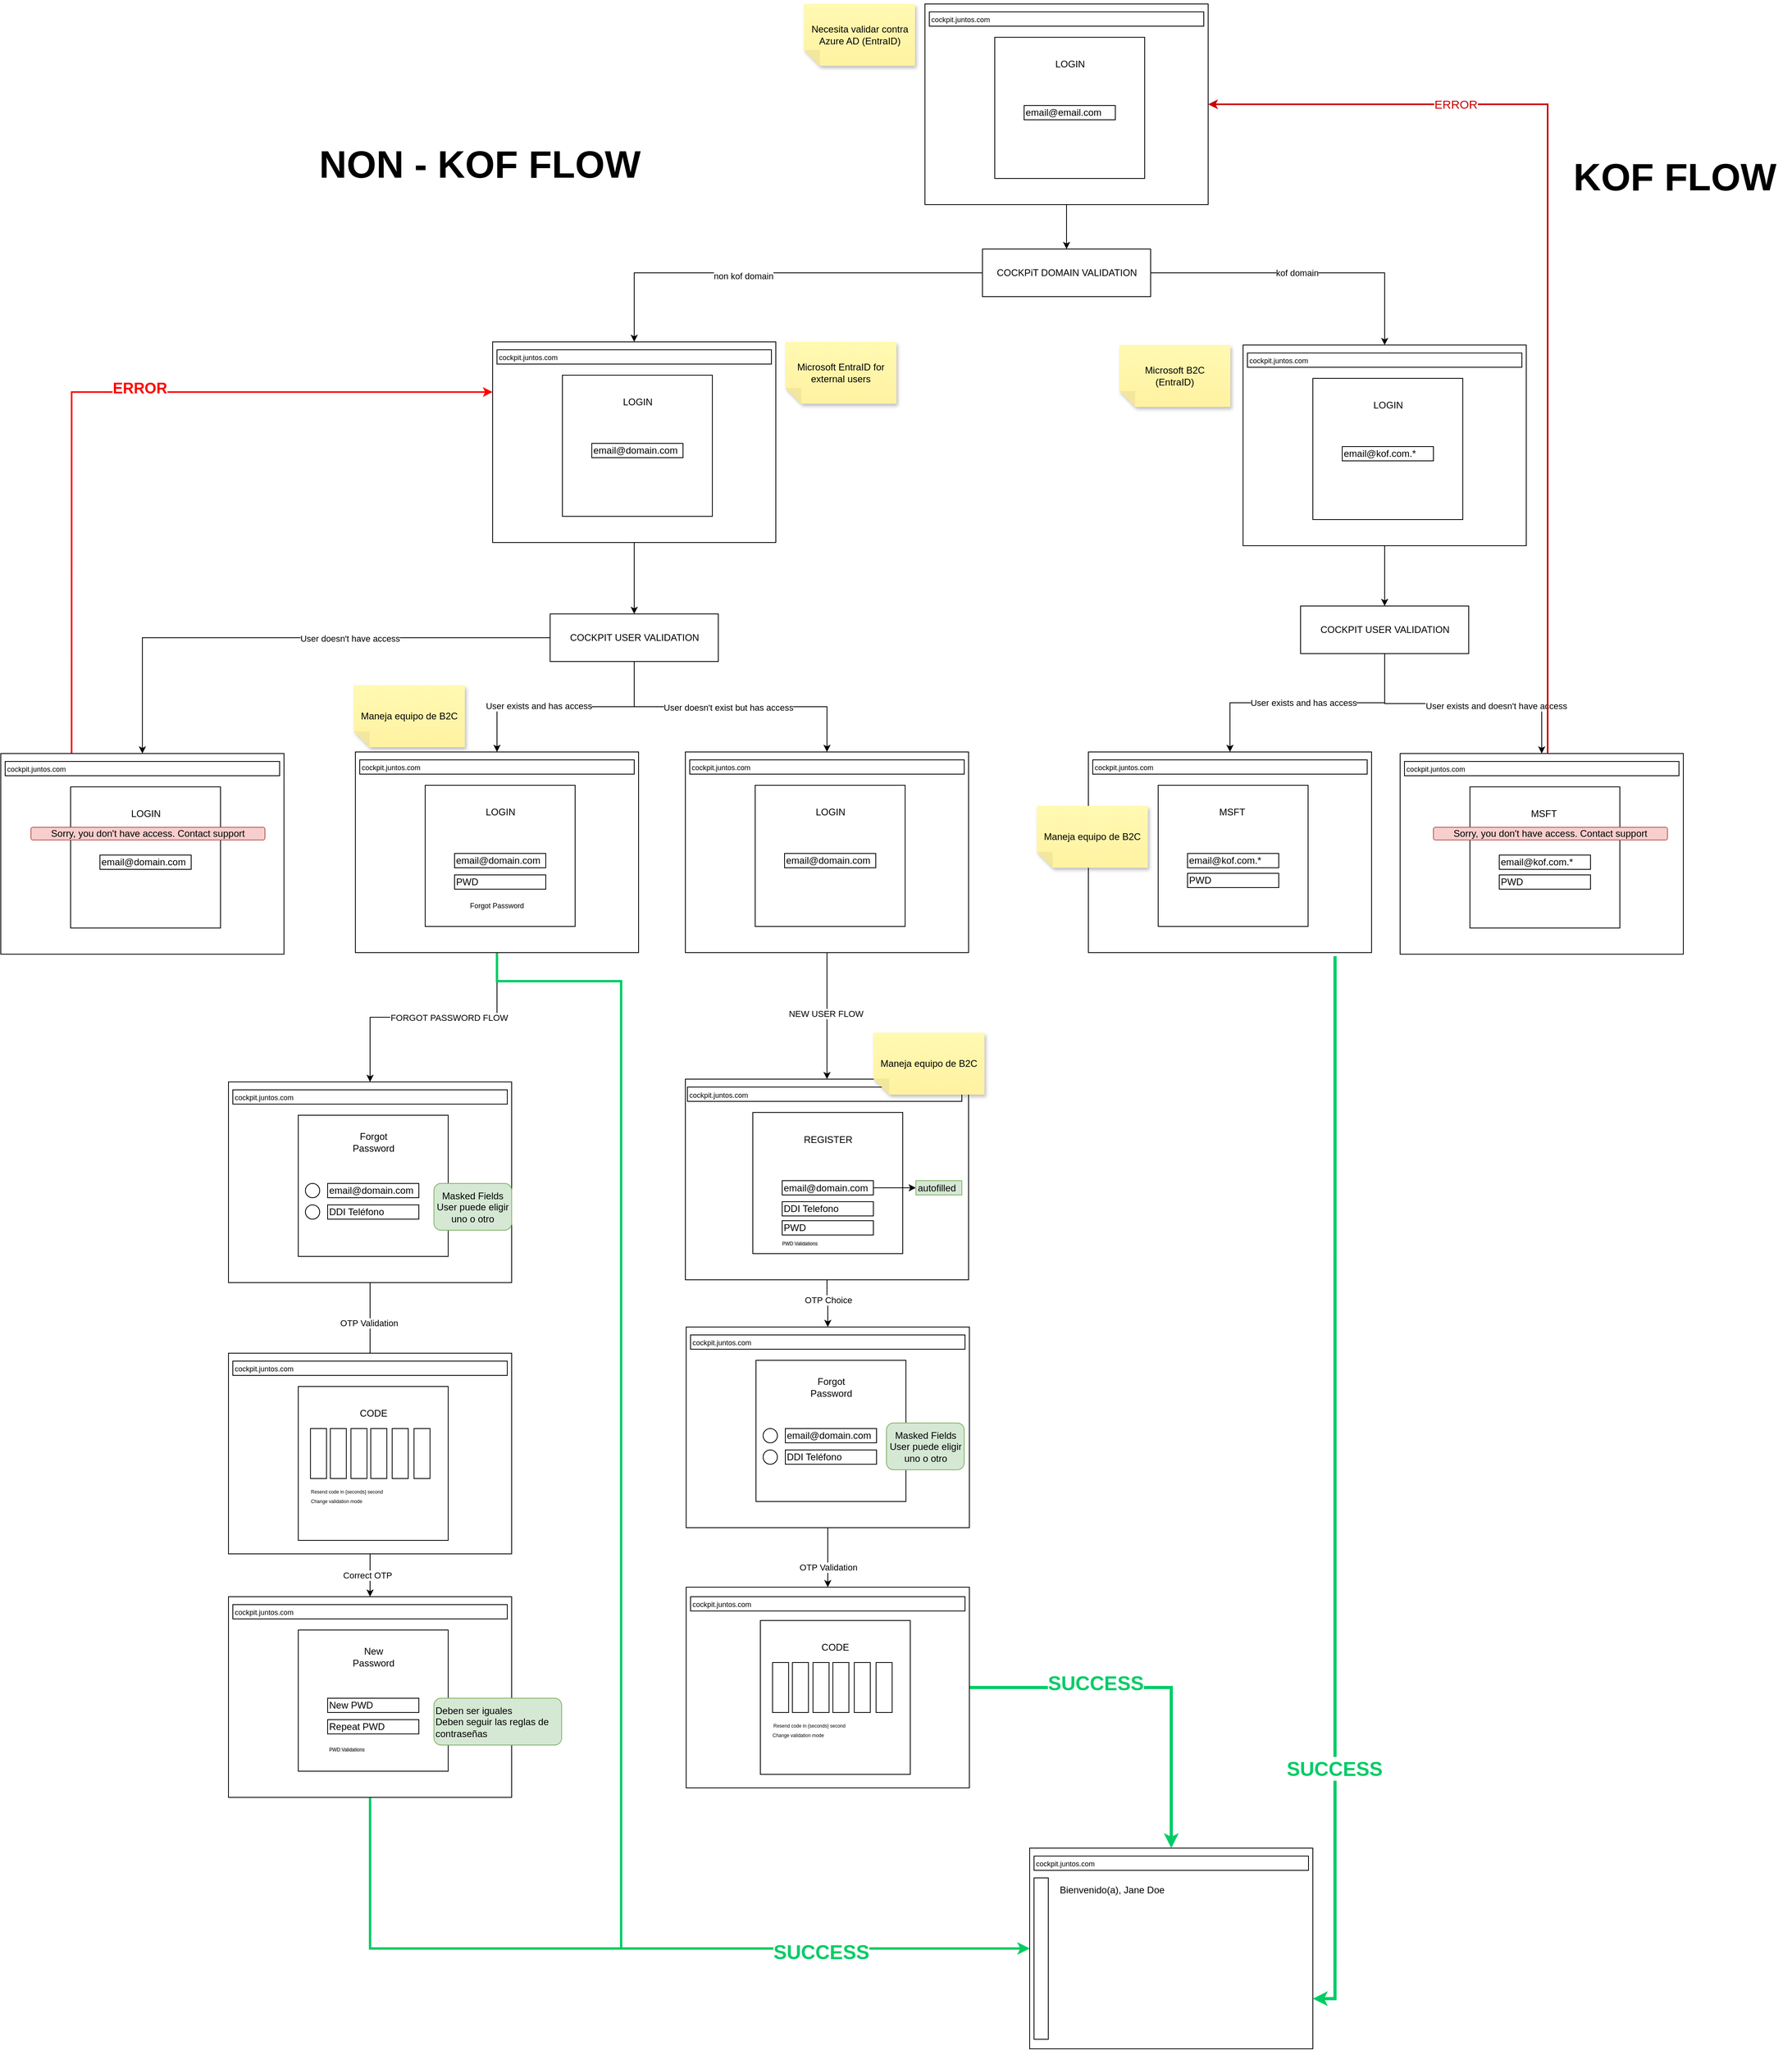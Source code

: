<mxfile version="27.1.4">
  <diagram name="Login Flow" id="cockpit-flow-diagram">
    <mxGraphModel dx="4352" dy="1502" grid="0" gridSize="10" guides="1" tooltips="1" connect="1" arrows="1" fold="1" page="1" pageScale="1" pageWidth="827" pageHeight="1169" math="0" shadow="0">
      <root>
        <mxCell id="0" />
        <mxCell id="1" parent="0" />
        <mxCell id="JUhm7S2isvStY5SztSen-139" style="edgeStyle=orthogonalEdgeStyle;rounded=0;orthogonalLoop=1;jettySize=auto;html=1;entryX=0;entryY=0.5;entryDx=0;entryDy=0;exitX=0.5;exitY=1;exitDx=0;exitDy=0;fontColor=#00CC66;strokeColor=#00CC66;strokeWidth=3;" parent="1" source="JUhm7S2isvStY5SztSen-121" target="JUhm7S2isvStY5SztSen-131" edge="1">
          <mxGeometry relative="1" as="geometry" />
        </mxCell>
        <mxCell id="JUhm7S2isvStY5SztSen-8" style="edgeStyle=orthogonalEdgeStyle;rounded=0;orthogonalLoop=1;jettySize=auto;html=1;" parent="1" source="JUhm7S2isvStY5SztSen-1" target="JUhm7S2isvStY5SztSen-7" edge="1">
          <mxGeometry relative="1" as="geometry" />
        </mxCell>
        <mxCell id="JUhm7S2isvStY5SztSen-1" value="" style="rounded=0;whiteSpace=wrap;html=1;" parent="1" vertex="1">
          <mxGeometry x="228" y="28" width="357" height="253" as="geometry" />
        </mxCell>
        <mxCell id="JUhm7S2isvStY5SztSen-2" value="&lt;font style=&quot;font-size: 9px;&quot;&gt;cockpit.juntos.com&lt;/font&gt;" style="rounded=0;whiteSpace=wrap;html=1;align=left;" parent="1" vertex="1">
          <mxGeometry x="233.5" y="38" width="346" height="18" as="geometry" />
        </mxCell>
        <mxCell id="JUhm7S2isvStY5SztSen-3" value="" style="rounded=0;whiteSpace=wrap;html=1;" parent="1" vertex="1">
          <mxGeometry x="316" y="70" width="189" height="178" as="geometry" />
        </mxCell>
        <mxCell id="JUhm7S2isvStY5SztSen-4" value="LOGIN" style="text;html=1;align=center;verticalAlign=middle;whiteSpace=wrap;rounded=0;" parent="1" vertex="1">
          <mxGeometry x="380.5" y="89" width="60" height="30" as="geometry" />
        </mxCell>
        <mxCell id="JUhm7S2isvStY5SztSen-5" value="email@email.com" style="rounded=0;whiteSpace=wrap;html=1;align=left;" parent="1" vertex="1">
          <mxGeometry x="353" y="156" width="115" height="18" as="geometry" />
        </mxCell>
        <mxCell id="JUhm7S2isvStY5SztSen-14" style="edgeStyle=orthogonalEdgeStyle;rounded=0;orthogonalLoop=1;jettySize=auto;html=1;entryX=0.5;entryY=0;entryDx=0;entryDy=0;" parent="1" source="JUhm7S2isvStY5SztSen-7" target="JUhm7S2isvStY5SztSen-9" edge="1">
          <mxGeometry relative="1" as="geometry" />
        </mxCell>
        <mxCell id="JUhm7S2isvStY5SztSen-15" value="kof domain" style="edgeLabel;html=1;align=center;verticalAlign=middle;resizable=0;points=[];" parent="JUhm7S2isvStY5SztSen-14" vertex="1" connectable="0">
          <mxGeometry x="-0.781" y="-3" relative="1" as="geometry">
            <mxPoint x="142" y="-3" as="offset" />
          </mxGeometry>
        </mxCell>
        <mxCell id="JUhm7S2isvStY5SztSen-50" style="edgeStyle=orthogonalEdgeStyle;rounded=0;orthogonalLoop=1;jettySize=auto;html=1;entryX=0.5;entryY=0;entryDx=0;entryDy=0;" parent="1" source="JUhm7S2isvStY5SztSen-7" target="JUhm7S2isvStY5SztSen-45" edge="1">
          <mxGeometry relative="1" as="geometry" />
        </mxCell>
        <mxCell id="JUhm7S2isvStY5SztSen-51" value="non kof domain" style="edgeLabel;html=1;align=center;verticalAlign=middle;resizable=0;points=[];" parent="JUhm7S2isvStY5SztSen-50" vertex="1" connectable="0">
          <mxGeometry x="0.143" y="4" relative="1" as="geometry">
            <mxPoint x="-1" as="offset" />
          </mxGeometry>
        </mxCell>
        <mxCell id="JUhm7S2isvStY5SztSen-7" value="COCKPiT DOMAIN VALIDATION" style="rounded=0;whiteSpace=wrap;html=1;" parent="1" vertex="1">
          <mxGeometry x="300.5" y="337" width="212" height="60" as="geometry" />
        </mxCell>
        <mxCell id="JUhm7S2isvStY5SztSen-18" style="edgeStyle=orthogonalEdgeStyle;rounded=0;orthogonalLoop=1;jettySize=auto;html=1;entryX=0.5;entryY=0;entryDx=0;entryDy=0;" parent="1" source="JUhm7S2isvStY5SztSen-9" target="JUhm7S2isvStY5SztSen-17" edge="1">
          <mxGeometry relative="1" as="geometry" />
        </mxCell>
        <mxCell id="JUhm7S2isvStY5SztSen-9" value="" style="rounded=0;whiteSpace=wrap;html=1;" parent="1" vertex="1">
          <mxGeometry x="629" y="458" width="357" height="253" as="geometry" />
        </mxCell>
        <mxCell id="JUhm7S2isvStY5SztSen-10" value="&lt;font style=&quot;font-size: 9px;&quot;&gt;cockpit.juntos.com&lt;/font&gt;" style="rounded=0;whiteSpace=wrap;html=1;align=left;" parent="1" vertex="1">
          <mxGeometry x="634.5" y="468" width="346" height="18" as="geometry" />
        </mxCell>
        <mxCell id="JUhm7S2isvStY5SztSen-11" value="" style="rounded=0;whiteSpace=wrap;html=1;" parent="1" vertex="1">
          <mxGeometry x="717" y="500" width="189" height="178" as="geometry" />
        </mxCell>
        <mxCell id="JUhm7S2isvStY5SztSen-12" value="LOGIN" style="text;html=1;align=center;verticalAlign=middle;whiteSpace=wrap;rounded=0;" parent="1" vertex="1">
          <mxGeometry x="781.5" y="519" width="60" height="30" as="geometry" />
        </mxCell>
        <mxCell id="JUhm7S2isvStY5SztSen-13" value="email@kof.com.*" style="rounded=0;whiteSpace=wrap;html=1;align=left;" parent="1" vertex="1">
          <mxGeometry x="754" y="586" width="115" height="18" as="geometry" />
        </mxCell>
        <mxCell id="JUhm7S2isvStY5SztSen-16" value="&lt;b&gt;&lt;font style=&quot;font-size: 48px;&quot;&gt;KOF FLOW&lt;/font&gt;&lt;/b&gt;" style="text;html=1;align=center;verticalAlign=middle;whiteSpace=wrap;rounded=0;" parent="1" vertex="1">
          <mxGeometry x="1027" y="224" width="293" height="44" as="geometry" />
        </mxCell>
        <mxCell id="JUhm7S2isvStY5SztSen-25" style="edgeStyle=orthogonalEdgeStyle;rounded=0;orthogonalLoop=1;jettySize=auto;html=1;" parent="1" source="JUhm7S2isvStY5SztSen-17" target="JUhm7S2isvStY5SztSen-19" edge="1">
          <mxGeometry relative="1" as="geometry" />
        </mxCell>
        <mxCell id="JUhm7S2isvStY5SztSen-26" value="User exists and has access" style="edgeLabel;html=1;align=center;verticalAlign=middle;resizable=0;points=[];" parent="JUhm7S2isvStY5SztSen-25" vertex="1" connectable="0">
          <mxGeometry x="0.315" y="-2" relative="1" as="geometry">
            <mxPoint x="45" y="2" as="offset" />
          </mxGeometry>
        </mxCell>
        <mxCell id="JUhm7S2isvStY5SztSen-33" style="edgeStyle=orthogonalEdgeStyle;rounded=0;orthogonalLoop=1;jettySize=auto;html=1;entryX=0.5;entryY=0;entryDx=0;entryDy=0;" parent="1" source="JUhm7S2isvStY5SztSen-17" target="JUhm7S2isvStY5SztSen-27" edge="1">
          <mxGeometry relative="1" as="geometry" />
        </mxCell>
        <mxCell id="JUhm7S2isvStY5SztSen-34" value="User exists and doesn&#39;t have access" style="edgeLabel;html=1;align=center;verticalAlign=middle;resizable=0;points=[];" parent="JUhm7S2isvStY5SztSen-33" vertex="1" connectable="0">
          <mxGeometry x="0.254" y="-3" relative="1" as="geometry">
            <mxPoint as="offset" />
          </mxGeometry>
        </mxCell>
        <mxCell id="JUhm7S2isvStY5SztSen-17" value="COCKPIT USER VALIDATION" style="rounded=0;whiteSpace=wrap;html=1;" parent="1" vertex="1">
          <mxGeometry x="701.5" y="787" width="212" height="60" as="geometry" />
        </mxCell>
        <mxCell id="JUhm7S2isvStY5SztSen-140" style="edgeStyle=orthogonalEdgeStyle;rounded=0;orthogonalLoop=1;jettySize=auto;html=1;entryX=1;entryY=0.75;entryDx=0;entryDy=0;exitX=0.871;exitY=1.018;exitDx=0;exitDy=0;exitPerimeter=0;strokeColor=#00CC66;strokeWidth=4;" parent="1" source="JUhm7S2isvStY5SztSen-19" target="JUhm7S2isvStY5SztSen-131" edge="1">
          <mxGeometry relative="1" as="geometry" />
        </mxCell>
        <mxCell id="JUhm7S2isvStY5SztSen-141" value="&lt;font style=&quot;font-size: 25px;&quot;&gt;&lt;b&gt;SUCCESS&lt;/b&gt;&lt;/font&gt;" style="edgeLabel;html=1;align=center;verticalAlign=middle;resizable=0;points=[];fontColor=#00CC66;" parent="JUhm7S2isvStY5SztSen-140" vertex="1" connectable="0">
          <mxGeometry x="0.525" y="-1" relative="1" as="geometry">
            <mxPoint as="offset" />
          </mxGeometry>
        </mxCell>
        <mxCell id="JUhm7S2isvStY5SztSen-19" value="" style="rounded=0;whiteSpace=wrap;html=1;" parent="1" vertex="1">
          <mxGeometry x="434" y="971" width="357" height="253" as="geometry" />
        </mxCell>
        <mxCell id="JUhm7S2isvStY5SztSen-20" value="&lt;font style=&quot;font-size: 9px;&quot;&gt;cockpit.juntos.com&lt;/font&gt;" style="rounded=0;whiteSpace=wrap;html=1;align=left;" parent="1" vertex="1">
          <mxGeometry x="439.5" y="981" width="346" height="18" as="geometry" />
        </mxCell>
        <mxCell id="JUhm7S2isvStY5SztSen-21" value="" style="rounded=0;whiteSpace=wrap;html=1;" parent="1" vertex="1">
          <mxGeometry x="522" y="1013" width="189" height="178" as="geometry" />
        </mxCell>
        <mxCell id="JUhm7S2isvStY5SztSen-22" value="MSFT&amp;nbsp;" style="text;html=1;align=center;verticalAlign=middle;whiteSpace=wrap;rounded=0;" parent="1" vertex="1">
          <mxGeometry x="586.5" y="1032" width="60" height="30" as="geometry" />
        </mxCell>
        <mxCell id="JUhm7S2isvStY5SztSen-23" value="email@kof.com.*" style="rounded=0;whiteSpace=wrap;html=1;align=left;" parent="1" vertex="1">
          <mxGeometry x="559" y="1099" width="115" height="18" as="geometry" />
        </mxCell>
        <mxCell id="JUhm7S2isvStY5SztSen-24" value="PWD" style="rounded=0;whiteSpace=wrap;html=1;align=left;" parent="1" vertex="1">
          <mxGeometry x="559" y="1124" width="115" height="18" as="geometry" />
        </mxCell>
        <mxCell id="JUhm7S2isvStY5SztSen-186" style="edgeStyle=orthogonalEdgeStyle;rounded=0;orthogonalLoop=1;jettySize=auto;html=1;entryX=1;entryY=0.5;entryDx=0;entryDy=0;exitX=1;exitY=0.5;exitDx=0;exitDy=0;strokeColor=#CC0000;strokeWidth=2;" parent="1" source="JUhm7S2isvStY5SztSen-27" target="JUhm7S2isvStY5SztSen-1" edge="1">
          <mxGeometry relative="1" as="geometry">
            <Array as="points">
              <mxPoint x="1013" y="1100" />
              <mxPoint x="1013" y="154" />
            </Array>
          </mxGeometry>
        </mxCell>
        <mxCell id="JUhm7S2isvStY5SztSen-187" value="&lt;font style=&quot;font-size: 15px; color: rgb(204, 0, 0);&quot;&gt;ERROR&lt;/font&gt;" style="edgeLabel;html=1;align=center;verticalAlign=middle;resizable=0;points=[];" parent="JUhm7S2isvStY5SztSen-186" vertex="1" connectable="0">
          <mxGeometry x="0.596" y="-1" relative="1" as="geometry">
            <mxPoint as="offset" />
          </mxGeometry>
        </mxCell>
        <mxCell id="JUhm7S2isvStY5SztSen-27" value="" style="rounded=0;whiteSpace=wrap;html=1;" parent="1" vertex="1">
          <mxGeometry x="827" y="973" width="357" height="253" as="geometry" />
        </mxCell>
        <mxCell id="JUhm7S2isvStY5SztSen-28" value="&lt;font style=&quot;font-size: 9px;&quot;&gt;cockpit.juntos.com&lt;/font&gt;" style="rounded=0;whiteSpace=wrap;html=1;align=left;" parent="1" vertex="1">
          <mxGeometry x="832.5" y="983" width="346" height="18" as="geometry" />
        </mxCell>
        <mxCell id="JUhm7S2isvStY5SztSen-29" value="" style="rounded=0;whiteSpace=wrap;html=1;" parent="1" vertex="1">
          <mxGeometry x="915" y="1015" width="189" height="178" as="geometry" />
        </mxCell>
        <mxCell id="JUhm7S2isvStY5SztSen-30" value="MSFT&amp;nbsp;" style="text;html=1;align=center;verticalAlign=middle;whiteSpace=wrap;rounded=0;" parent="1" vertex="1">
          <mxGeometry x="979.5" y="1034" width="60" height="30" as="geometry" />
        </mxCell>
        <mxCell id="JUhm7S2isvStY5SztSen-31" value="email@kof.com.*" style="rounded=0;whiteSpace=wrap;html=1;align=left;" parent="1" vertex="1">
          <mxGeometry x="952" y="1101" width="115" height="18" as="geometry" />
        </mxCell>
        <mxCell id="JUhm7S2isvStY5SztSen-32" value="PWD" style="rounded=0;whiteSpace=wrap;html=1;align=left;" parent="1" vertex="1">
          <mxGeometry x="952" y="1126" width="115" height="18" as="geometry" />
        </mxCell>
        <mxCell id="JUhm7S2isvStY5SztSen-35" value="Sorry, you don&#39;t have access. Contact support" style="rounded=1;whiteSpace=wrap;html=1;fillColor=#f8cecc;strokeColor=#b85450;" parent="1" vertex="1">
          <mxGeometry x="869" y="1066" width="295" height="16" as="geometry" />
        </mxCell>
        <mxCell id="JUhm7S2isvStY5SztSen-64" style="edgeStyle=orthogonalEdgeStyle;rounded=0;orthogonalLoop=1;jettySize=auto;html=1;" parent="1" source="JUhm7S2isvStY5SztSen-45" target="JUhm7S2isvStY5SztSen-63" edge="1">
          <mxGeometry relative="1" as="geometry" />
        </mxCell>
        <mxCell id="JUhm7S2isvStY5SztSen-45" value="" style="rounded=0;whiteSpace=wrap;html=1;" parent="1" vertex="1">
          <mxGeometry x="-317" y="454" width="357" height="253" as="geometry" />
        </mxCell>
        <mxCell id="JUhm7S2isvStY5SztSen-46" value="&lt;font style=&quot;font-size: 9px;&quot;&gt;cockpit.juntos.com&lt;/font&gt;" style="rounded=0;whiteSpace=wrap;html=1;align=left;" parent="1" vertex="1">
          <mxGeometry x="-311.5" y="464" width="346" height="18" as="geometry" />
        </mxCell>
        <mxCell id="JUhm7S2isvStY5SztSen-47" value="" style="rounded=0;whiteSpace=wrap;html=1;" parent="1" vertex="1">
          <mxGeometry x="-229" y="496" width="189" height="178" as="geometry" />
        </mxCell>
        <mxCell id="JUhm7S2isvStY5SztSen-48" value="LOGIN" style="text;html=1;align=center;verticalAlign=middle;whiteSpace=wrap;rounded=0;" parent="1" vertex="1">
          <mxGeometry x="-164.5" y="515" width="60" height="30" as="geometry" />
        </mxCell>
        <mxCell id="JUhm7S2isvStY5SztSen-49" value="email@domain.com" style="rounded=0;whiteSpace=wrap;html=1;align=left;" parent="1" vertex="1">
          <mxGeometry x="-192" y="582" width="115" height="18" as="geometry" />
        </mxCell>
        <mxCell id="JUhm7S2isvStY5SztSen-52" value="&lt;b&gt;&lt;font style=&quot;font-size: 48px;&quot;&gt;NON - KOF FLOW&lt;/font&gt;&lt;/b&gt;" style="text;html=1;align=center;verticalAlign=middle;whiteSpace=wrap;rounded=0;" parent="1" vertex="1">
          <mxGeometry x="-541" y="208" width="416" height="44" as="geometry" />
        </mxCell>
        <mxCell id="JUhm7S2isvStY5SztSen-147" style="edgeStyle=orthogonalEdgeStyle;rounded=0;orthogonalLoop=1;jettySize=auto;html=1;entryX=0.5;entryY=0;entryDx=0;entryDy=0;" parent="1" source="JUhm7S2isvStY5SztSen-57" target="JUhm7S2isvStY5SztSen-142" edge="1">
          <mxGeometry relative="1" as="geometry" />
        </mxCell>
        <mxCell id="JUhm7S2isvStY5SztSen-148" value="NEW USER FLOW" style="edgeLabel;html=1;align=center;verticalAlign=middle;resizable=0;points=[];" parent="JUhm7S2isvStY5SztSen-147" vertex="1" connectable="0">
          <mxGeometry x="-0.042" y="-2" relative="1" as="geometry">
            <mxPoint as="offset" />
          </mxGeometry>
        </mxCell>
        <mxCell id="JUhm7S2isvStY5SztSen-57" value="" style="rounded=0;whiteSpace=wrap;html=1;" parent="1" vertex="1">
          <mxGeometry x="-74" y="971" width="357" height="253" as="geometry" />
        </mxCell>
        <mxCell id="JUhm7S2isvStY5SztSen-58" value="&lt;font style=&quot;font-size: 9px;&quot;&gt;cockpit.juntos.com&lt;/font&gt;" style="rounded=0;whiteSpace=wrap;html=1;align=left;" parent="1" vertex="1">
          <mxGeometry x="-68.5" y="981" width="346" height="18" as="geometry" />
        </mxCell>
        <mxCell id="JUhm7S2isvStY5SztSen-59" value="" style="rounded=0;whiteSpace=wrap;html=1;" parent="1" vertex="1">
          <mxGeometry x="14" y="1013" width="189" height="178" as="geometry" />
        </mxCell>
        <mxCell id="JUhm7S2isvStY5SztSen-60" value="LOGIN" style="text;html=1;align=center;verticalAlign=middle;whiteSpace=wrap;rounded=0;" parent="1" vertex="1">
          <mxGeometry x="78.5" y="1032" width="60" height="30" as="geometry" />
        </mxCell>
        <mxCell id="JUhm7S2isvStY5SztSen-61" value="email@domain.com" style="rounded=0;whiteSpace=wrap;html=1;align=left;" parent="1" vertex="1">
          <mxGeometry x="51" y="1099" width="115" height="18" as="geometry" />
        </mxCell>
        <mxCell id="JUhm7S2isvStY5SztSen-65" style="edgeStyle=orthogonalEdgeStyle;rounded=0;orthogonalLoop=1;jettySize=auto;html=1;" parent="1" source="JUhm7S2isvStY5SztSen-63" target="JUhm7S2isvStY5SztSen-57" edge="1">
          <mxGeometry relative="1" as="geometry" />
        </mxCell>
        <mxCell id="JUhm7S2isvStY5SztSen-66" value="User doesn&#39;t exist but has access" style="edgeLabel;html=1;align=center;verticalAlign=middle;resizable=0;points=[];" parent="JUhm7S2isvStY5SztSen-65" vertex="1" connectable="0">
          <mxGeometry x="-0.438" y="-3" relative="1" as="geometry">
            <mxPoint x="75" y="-2" as="offset" />
          </mxGeometry>
        </mxCell>
        <mxCell id="JUhm7S2isvStY5SztSen-77" style="edgeStyle=orthogonalEdgeStyle;rounded=0;orthogonalLoop=1;jettySize=auto;html=1;entryX=0.5;entryY=0;entryDx=0;entryDy=0;" parent="1" source="JUhm7S2isvStY5SztSen-63" target="JUhm7S2isvStY5SztSen-67" edge="1">
          <mxGeometry relative="1" as="geometry" />
        </mxCell>
        <mxCell id="JUhm7S2isvStY5SztSen-78" value="User exists and has access" style="edgeLabel;html=1;align=center;verticalAlign=middle;resizable=0;points=[];" parent="JUhm7S2isvStY5SztSen-77" vertex="1" connectable="0">
          <mxGeometry x="0.236" y="-1" relative="1" as="geometry">
            <mxPoint as="offset" />
          </mxGeometry>
        </mxCell>
        <mxCell id="JUhm7S2isvStY5SztSen-79" style="edgeStyle=orthogonalEdgeStyle;rounded=0;orthogonalLoop=1;jettySize=auto;html=1;entryX=0.5;entryY=0;entryDx=0;entryDy=0;" parent="1" source="JUhm7S2isvStY5SztSen-63" target="JUhm7S2isvStY5SztSen-72" edge="1">
          <mxGeometry relative="1" as="geometry" />
        </mxCell>
        <mxCell id="JUhm7S2isvStY5SztSen-80" value="User doesn&#39;t have access" style="edgeLabel;html=1;align=center;verticalAlign=middle;resizable=0;points=[];" parent="JUhm7S2isvStY5SztSen-79" vertex="1" connectable="0">
          <mxGeometry x="-0.233" y="1" relative="1" as="geometry">
            <mxPoint as="offset" />
          </mxGeometry>
        </mxCell>
        <mxCell id="JUhm7S2isvStY5SztSen-63" value="COCKPIT USER VALIDATION" style="rounded=0;whiteSpace=wrap;html=1;" parent="1" vertex="1">
          <mxGeometry x="-244.5" y="797" width="212" height="60" as="geometry" />
        </mxCell>
        <mxCell id="JUhm7S2isvStY5SztSen-93" style="edgeStyle=orthogonalEdgeStyle;rounded=0;orthogonalLoop=1;jettySize=auto;html=1;entryX=0.5;entryY=0;entryDx=0;entryDy=0;" parent="1" source="JUhm7S2isvStY5SztSen-67" target="JUhm7S2isvStY5SztSen-86" edge="1">
          <mxGeometry relative="1" as="geometry" />
        </mxCell>
        <mxCell id="JUhm7S2isvStY5SztSen-94" value="FORGOT PASSWORD FLOW" style="edgeLabel;html=1;align=center;verticalAlign=middle;resizable=0;points=[];" parent="JUhm7S2isvStY5SztSen-93" vertex="1" connectable="0">
          <mxGeometry x="-0.121" relative="1" as="geometry">
            <mxPoint as="offset" />
          </mxGeometry>
        </mxCell>
        <mxCell id="JUhm7S2isvStY5SztSen-137" style="edgeStyle=orthogonalEdgeStyle;rounded=0;orthogonalLoop=1;jettySize=auto;html=1;entryX=0;entryY=0.5;entryDx=0;entryDy=0;fontColor=#00CC66;strokeColor=#00CC66;strokeWidth=3;" parent="1" source="JUhm7S2isvStY5SztSen-67" target="JUhm7S2isvStY5SztSen-131" edge="1">
          <mxGeometry relative="1" as="geometry">
            <Array as="points">
              <mxPoint x="-312" y="1260" />
              <mxPoint x="-155" y="1260" />
              <mxPoint x="-155" y="2480" />
            </Array>
          </mxGeometry>
        </mxCell>
        <mxCell id="JUhm7S2isvStY5SztSen-138" value="&lt;b&gt;&lt;font style=&quot;font-size: 25px; color: rgb(0, 204, 102);&quot;&gt;SUCCESS&lt;/font&gt;&lt;/b&gt;" style="edgeLabel;html=1;align=center;verticalAlign=middle;resizable=0;points=[];" parent="JUhm7S2isvStY5SztSen-137" vertex="1" connectable="0">
          <mxGeometry x="0.726" y="-3" relative="1" as="geometry">
            <mxPoint x="1" as="offset" />
          </mxGeometry>
        </mxCell>
        <mxCell id="JUhm7S2isvStY5SztSen-67" value="" style="rounded=0;whiteSpace=wrap;html=1;" parent="1" vertex="1">
          <mxGeometry x="-490" y="971" width="357" height="253" as="geometry" />
        </mxCell>
        <mxCell id="JUhm7S2isvStY5SztSen-68" value="&lt;font style=&quot;font-size: 9px;&quot;&gt;cockpit.juntos.com&lt;/font&gt;" style="rounded=0;whiteSpace=wrap;html=1;align=left;" parent="1" vertex="1">
          <mxGeometry x="-484.5" y="981" width="346" height="18" as="geometry" />
        </mxCell>
        <mxCell id="JUhm7S2isvStY5SztSen-69" value="" style="rounded=0;whiteSpace=wrap;html=1;" parent="1" vertex="1">
          <mxGeometry x="-402" y="1013" width="189" height="178" as="geometry" />
        </mxCell>
        <mxCell id="JUhm7S2isvStY5SztSen-70" value="LOGIN" style="text;html=1;align=center;verticalAlign=middle;whiteSpace=wrap;rounded=0;" parent="1" vertex="1">
          <mxGeometry x="-337.5" y="1032" width="60" height="30" as="geometry" />
        </mxCell>
        <mxCell id="JUhm7S2isvStY5SztSen-71" value="email@domain.com" style="rounded=0;whiteSpace=wrap;html=1;align=left;" parent="1" vertex="1">
          <mxGeometry x="-365" y="1099" width="115" height="18" as="geometry" />
        </mxCell>
        <mxCell id="JUhm7S2isvStY5SztSen-184" style="edgeStyle=orthogonalEdgeStyle;rounded=0;orthogonalLoop=1;jettySize=auto;html=1;exitX=0.25;exitY=0;exitDx=0;exitDy=0;entryX=0;entryY=0.25;entryDx=0;entryDy=0;strokeColor=#FF0000;strokeWidth=2;fontSize=13;" parent="1" source="JUhm7S2isvStY5SztSen-72" target="JUhm7S2isvStY5SztSen-45" edge="1">
          <mxGeometry relative="1" as="geometry" />
        </mxCell>
        <mxCell id="JUhm7S2isvStY5SztSen-185" value="&lt;font style=&quot;font-size: 19px; color: rgb(255, 0, 0);&quot;&gt;&lt;b&gt;ERROR&lt;/b&gt;&lt;/font&gt;" style="edgeLabel;html=1;align=center;verticalAlign=middle;resizable=0;points=[];" parent="JUhm7S2isvStY5SztSen-184" vertex="1" connectable="0">
          <mxGeometry x="0.096" y="5" relative="1" as="geometry">
            <mxPoint x="1" as="offset" />
          </mxGeometry>
        </mxCell>
        <mxCell id="JUhm7S2isvStY5SztSen-72" value="" style="rounded=0;whiteSpace=wrap;html=1;" parent="1" vertex="1">
          <mxGeometry x="-937" y="973" width="357" height="253" as="geometry" />
        </mxCell>
        <mxCell id="JUhm7S2isvStY5SztSen-73" value="&lt;font style=&quot;font-size: 9px;&quot;&gt;cockpit.juntos.com&lt;/font&gt;" style="rounded=0;whiteSpace=wrap;html=1;align=left;" parent="1" vertex="1">
          <mxGeometry x="-931.5" y="983" width="346" height="18" as="geometry" />
        </mxCell>
        <mxCell id="JUhm7S2isvStY5SztSen-74" value="" style="rounded=0;whiteSpace=wrap;html=1;" parent="1" vertex="1">
          <mxGeometry x="-849" y="1015" width="189" height="178" as="geometry" />
        </mxCell>
        <mxCell id="JUhm7S2isvStY5SztSen-75" value="LOGIN" style="text;html=1;align=center;verticalAlign=middle;whiteSpace=wrap;rounded=0;" parent="1" vertex="1">
          <mxGeometry x="-784.5" y="1034" width="60" height="30" as="geometry" />
        </mxCell>
        <mxCell id="JUhm7S2isvStY5SztSen-76" value="email@domain.com" style="rounded=0;whiteSpace=wrap;html=1;align=left;" parent="1" vertex="1">
          <mxGeometry x="-812" y="1101" width="115" height="18" as="geometry" />
        </mxCell>
        <mxCell id="JUhm7S2isvStY5SztSen-81" value="Sorry, you don&#39;t have access. Contact support" style="rounded=1;whiteSpace=wrap;html=1;fillColor=#f8cecc;strokeColor=#b85450;" parent="1" vertex="1">
          <mxGeometry x="-899" y="1066" width="295" height="16" as="geometry" />
        </mxCell>
        <mxCell id="JUhm7S2isvStY5SztSen-82" value="PWD" style="rounded=0;whiteSpace=wrap;html=1;align=left;" parent="1" vertex="1">
          <mxGeometry x="-365" y="1126" width="115" height="18" as="geometry" />
        </mxCell>
        <mxCell id="JUhm7S2isvStY5SztSen-83" value="&lt;font style=&quot;font-size: 9px;&quot;&gt;Forgot Password&lt;/font&gt;" style="text;html=1;align=center;verticalAlign=middle;whiteSpace=wrap;rounded=0;" parent="1" vertex="1">
          <mxGeometry x="-383" y="1149" width="143" height="30" as="geometry" />
        </mxCell>
        <mxCell id="JUhm7S2isvStY5SztSen-111" value="" style="edgeStyle=orthogonalEdgeStyle;rounded=0;orthogonalLoop=1;jettySize=auto;html=1;" parent="1" source="JUhm7S2isvStY5SztSen-86" target="JUhm7S2isvStY5SztSen-103" edge="1">
          <mxGeometry relative="1" as="geometry" />
        </mxCell>
        <mxCell id="JUhm7S2isvStY5SztSen-112" value="OTP Validation" style="edgeLabel;html=1;align=center;verticalAlign=middle;resizable=0;points=[];" parent="JUhm7S2isvStY5SztSen-111" vertex="1" connectable="0">
          <mxGeometry x="0.024" y="-2" relative="1" as="geometry">
            <mxPoint as="offset" />
          </mxGeometry>
        </mxCell>
        <mxCell id="JUhm7S2isvStY5SztSen-86" value="" style="rounded=0;whiteSpace=wrap;html=1;" parent="1" vertex="1">
          <mxGeometry x="-650" y="1387" width="357" height="253" as="geometry" />
        </mxCell>
        <mxCell id="JUhm7S2isvStY5SztSen-87" value="&lt;font style=&quot;font-size: 9px;&quot;&gt;cockpit.juntos.com&lt;/font&gt;" style="rounded=0;whiteSpace=wrap;html=1;align=left;" parent="1" vertex="1">
          <mxGeometry x="-644.5" y="1397" width="346" height="18" as="geometry" />
        </mxCell>
        <mxCell id="JUhm7S2isvStY5SztSen-88" value="" style="rounded=0;whiteSpace=wrap;html=1;" parent="1" vertex="1">
          <mxGeometry x="-562" y="1429" width="189" height="178" as="geometry" />
        </mxCell>
        <mxCell id="JUhm7S2isvStY5SztSen-89" value="Forgot Password" style="text;html=1;align=center;verticalAlign=middle;whiteSpace=wrap;rounded=0;" parent="1" vertex="1">
          <mxGeometry x="-497.5" y="1448" width="60" height="30" as="geometry" />
        </mxCell>
        <mxCell id="JUhm7S2isvStY5SztSen-90" value="email@domain.com" style="rounded=0;whiteSpace=wrap;html=1;align=left;" parent="1" vertex="1">
          <mxGeometry x="-525" y="1515" width="115" height="18" as="geometry" />
        </mxCell>
        <mxCell id="JUhm7S2isvStY5SztSen-91" value="DDI Teléfono" style="rounded=0;whiteSpace=wrap;html=1;align=left;" parent="1" vertex="1">
          <mxGeometry x="-525" y="1542" width="115" height="18" as="geometry" />
        </mxCell>
        <mxCell id="JUhm7S2isvStY5SztSen-95" value="" style="ellipse;whiteSpace=wrap;html=1;aspect=fixed;" parent="1" vertex="1">
          <mxGeometry x="-553" y="1515" width="18" height="18" as="geometry" />
        </mxCell>
        <mxCell id="JUhm7S2isvStY5SztSen-99" value="" style="ellipse;whiteSpace=wrap;html=1;aspect=fixed;" parent="1" vertex="1">
          <mxGeometry x="-553" y="1542" width="18" height="18" as="geometry" />
        </mxCell>
        <mxCell id="JUhm7S2isvStY5SztSen-100" value="Masked Fields&lt;br&gt;User puede eligir uno o otro" style="rounded=1;whiteSpace=wrap;html=1;fillColor=#d5e8d4;strokeColor=#82b366;" parent="1" vertex="1">
          <mxGeometry x="-391" y="1515" width="98" height="59" as="geometry" />
        </mxCell>
        <mxCell id="JUhm7S2isvStY5SztSen-181" style="edgeStyle=orthogonalEdgeStyle;rounded=0;orthogonalLoop=1;jettySize=auto;html=1;entryX=0.5;entryY=0;entryDx=0;entryDy=0;" parent="1" source="JUhm7S2isvStY5SztSen-102" target="JUhm7S2isvStY5SztSen-121" edge="1">
          <mxGeometry relative="1" as="geometry" />
        </mxCell>
        <mxCell id="JUhm7S2isvStY5SztSen-182" value="Correct OTP" style="edgeLabel;html=1;align=center;verticalAlign=middle;resizable=0;points=[];" parent="JUhm7S2isvStY5SztSen-181" vertex="1" connectable="0">
          <mxGeometry x="-0.018" y="-4" relative="1" as="geometry">
            <mxPoint as="offset" />
          </mxGeometry>
        </mxCell>
        <mxCell id="JUhm7S2isvStY5SztSen-102" value="&#xa;&lt;span style=&quot;color: rgb(0, 0, 0); font-family: Helvetica; font-size: 6px; font-style: normal; font-variant-ligatures: normal; font-variant-caps: normal; font-weight: 400; letter-spacing: normal; orphans: 2; text-align: left; text-indent: 0px; text-transform: none; widows: 2; word-spacing: 0px; -webkit-text-stroke-width: 0px; white-space: normal; background-color: rgb(236, 236, 236); text-decoration-thickness: initial; text-decoration-style: initial; text-decoration-color: initial; display: inline !important; float: none;&quot;&gt;Resend code in {seconds} second&lt;/span&gt;&#xa;&#xa;" style="rounded=0;whiteSpace=wrap;html=1;" parent="1" vertex="1">
          <mxGeometry x="-650" y="1729" width="357" height="253" as="geometry" />
        </mxCell>
        <mxCell id="JUhm7S2isvStY5SztSen-103" value="&lt;font style=&quot;font-size: 9px;&quot;&gt;cockpit.juntos.com&lt;/font&gt;" style="rounded=0;whiteSpace=wrap;html=1;align=left;" parent="1" vertex="1">
          <mxGeometry x="-644.5" y="1739" width="346" height="18" as="geometry" />
        </mxCell>
        <mxCell id="JUhm7S2isvStY5SztSen-104" value="" style="rounded=0;whiteSpace=wrap;html=1;" parent="1" vertex="1">
          <mxGeometry x="-562" y="1771" width="189" height="194" as="geometry" />
        </mxCell>
        <mxCell id="JUhm7S2isvStY5SztSen-105" value="CODE" style="text;html=1;align=center;verticalAlign=middle;whiteSpace=wrap;rounded=0;" parent="1" vertex="1">
          <mxGeometry x="-497.5" y="1790" width="60" height="30" as="geometry" />
        </mxCell>
        <mxCell id="JUhm7S2isvStY5SztSen-113" value="" style="rounded=0;whiteSpace=wrap;html=1;rotation=90;" parent="1" vertex="1">
          <mxGeometry x="-568" y="1845.38" width="63" height="20.25" as="geometry" />
        </mxCell>
        <mxCell id="JUhm7S2isvStY5SztSen-114" value="" style="rounded=0;whiteSpace=wrap;html=1;rotation=90;" parent="1" vertex="1">
          <mxGeometry x="-543" y="1845.38" width="63" height="20.25" as="geometry" />
        </mxCell>
        <mxCell id="JUhm7S2isvStY5SztSen-115" value="" style="rounded=0;whiteSpace=wrap;html=1;rotation=90;" parent="1" vertex="1">
          <mxGeometry x="-517" y="1845.38" width="63" height="20.25" as="geometry" />
        </mxCell>
        <mxCell id="JUhm7S2isvStY5SztSen-116" value="" style="rounded=0;whiteSpace=wrap;html=1;rotation=90;" parent="1" vertex="1">
          <mxGeometry x="-492" y="1845.38" width="63" height="20.25" as="geometry" />
        </mxCell>
        <mxCell id="JUhm7S2isvStY5SztSen-117" value="" style="rounded=0;whiteSpace=wrap;html=1;rotation=90;" parent="1" vertex="1">
          <mxGeometry x="-465" y="1845.38" width="63" height="20.25" as="geometry" />
        </mxCell>
        <mxCell id="JUhm7S2isvStY5SztSen-118" value="" style="rounded=0;whiteSpace=wrap;html=1;rotation=90;" parent="1" vertex="1">
          <mxGeometry x="-437.5" y="1845.38" width="63" height="20.25" as="geometry" />
        </mxCell>
        <mxCell id="JUhm7S2isvStY5SztSen-119" value="&lt;span style=&quot;font-size: 6px;&quot;&gt;Resend code in {seconds} second&lt;/span&gt;" style="text;whiteSpace=wrap;html=1;" parent="1" vertex="1">
          <mxGeometry x="-548" y="1888" width="97" height="22.76" as="geometry" />
        </mxCell>
        <mxCell id="JUhm7S2isvStY5SztSen-120" value="&lt;span style=&quot;font-size: 6px;&quot;&gt;Change validation mode&lt;/span&gt;" style="text;whiteSpace=wrap;html=1;" parent="1" vertex="1">
          <mxGeometry x="-548.005" y="1899.996" width="119" height="36" as="geometry" />
        </mxCell>
        <mxCell id="JUhm7S2isvStY5SztSen-121" value="" style="rounded=0;whiteSpace=wrap;html=1;" parent="1" vertex="1">
          <mxGeometry x="-650" y="2036" width="357" height="253" as="geometry" />
        </mxCell>
        <mxCell id="JUhm7S2isvStY5SztSen-122" value="&lt;font style=&quot;font-size: 9px;&quot;&gt;cockpit.juntos.com&lt;/font&gt;" style="rounded=0;whiteSpace=wrap;html=1;align=left;" parent="1" vertex="1">
          <mxGeometry x="-644.5" y="2046" width="346" height="18" as="geometry" />
        </mxCell>
        <mxCell id="JUhm7S2isvStY5SztSen-123" value="" style="rounded=0;whiteSpace=wrap;html=1;" parent="1" vertex="1">
          <mxGeometry x="-562" y="2078" width="189" height="178" as="geometry" />
        </mxCell>
        <mxCell id="JUhm7S2isvStY5SztSen-124" value="New Password" style="text;html=1;align=center;verticalAlign=middle;whiteSpace=wrap;rounded=0;" parent="1" vertex="1">
          <mxGeometry x="-497.5" y="2097" width="60" height="30" as="geometry" />
        </mxCell>
        <mxCell id="JUhm7S2isvStY5SztSen-125" value="New PWD" style="rounded=0;whiteSpace=wrap;html=1;align=left;" parent="1" vertex="1">
          <mxGeometry x="-525" y="2164" width="115" height="18" as="geometry" />
        </mxCell>
        <mxCell id="JUhm7S2isvStY5SztSen-126" value="Repeat PWD" style="rounded=0;whiteSpace=wrap;html=1;align=left;" parent="1" vertex="1">
          <mxGeometry x="-525" y="2191" width="115" height="18" as="geometry" />
        </mxCell>
        <mxCell id="JUhm7S2isvStY5SztSen-129" value="Deben ser iguales&lt;br&gt;Deben seguir las reglas de contraseñas" style="rounded=1;whiteSpace=wrap;html=1;fillColor=#d5e8d4;strokeColor=#82b366;align=left;" parent="1" vertex="1">
          <mxGeometry x="-391" y="2164" width="161" height="59" as="geometry" />
        </mxCell>
        <mxCell id="JUhm7S2isvStY5SztSen-130" value="&lt;span style=&quot;color: rgb(0, 0, 0); font-family: Helvetica; font-size: 6px; font-style: normal; font-variant-ligatures: normal; font-variant-caps: normal; font-weight: 400; letter-spacing: normal; orphans: 2; text-align: left; text-indent: 0px; text-transform: none; widows: 2; word-spacing: 0px; -webkit-text-stroke-width: 0px; white-space: normal; background-color: rgb(236, 236, 236); text-decoration-thickness: initial; text-decoration-style: initial; text-decoration-color: initial; float: none; display: inline !important;&quot;&gt;PWD Validations&lt;/span&gt;" style="text;whiteSpace=wrap;html=1;" parent="1" vertex="1">
          <mxGeometry x="-524.998" y="2212.998" width="93" height="36" as="geometry" />
        </mxCell>
        <mxCell id="JUhm7S2isvStY5SztSen-131" value="" style="rounded=0;whiteSpace=wrap;html=1;" parent="1" vertex="1">
          <mxGeometry x="360" y="2353" width="357" height="253" as="geometry" />
        </mxCell>
        <mxCell id="JUhm7S2isvStY5SztSen-132" value="&lt;font style=&quot;font-size: 9px;&quot;&gt;cockpit.juntos.com&lt;/font&gt;" style="rounded=0;whiteSpace=wrap;html=1;align=left;" parent="1" vertex="1">
          <mxGeometry x="365.5" y="2363" width="346" height="18" as="geometry" />
        </mxCell>
        <mxCell id="JUhm7S2isvStY5SztSen-133" value="" style="rounded=0;whiteSpace=wrap;html=1;" parent="1" vertex="1">
          <mxGeometry x="365.5" y="2390.5" width="18" height="203.5" as="geometry" />
        </mxCell>
        <mxCell id="JUhm7S2isvStY5SztSen-134" value="Bienvenido(a), Jane Doe" style="text;html=1;align=center;verticalAlign=middle;whiteSpace=wrap;rounded=0;" parent="1" vertex="1">
          <mxGeometry x="387" y="2390.5" width="153.5" height="30" as="geometry" />
        </mxCell>
        <mxCell id="JUhm7S2isvStY5SztSen-163" style="edgeStyle=orthogonalEdgeStyle;rounded=0;orthogonalLoop=1;jettySize=auto;html=1;entryX=0.5;entryY=0;entryDx=0;entryDy=0;" parent="1" source="JUhm7S2isvStY5SztSen-142" target="JUhm7S2isvStY5SztSen-154" edge="1">
          <mxGeometry relative="1" as="geometry" />
        </mxCell>
        <mxCell id="JUhm7S2isvStY5SztSen-164" value="OTP Choice" style="edgeLabel;html=1;align=center;verticalAlign=middle;resizable=0;points=[];" parent="JUhm7S2isvStY5SztSen-163" vertex="1" connectable="0">
          <mxGeometry x="-0.181" y="1" relative="1" as="geometry">
            <mxPoint as="offset" />
          </mxGeometry>
        </mxCell>
        <mxCell id="JUhm7S2isvStY5SztSen-142" value="" style="rounded=0;whiteSpace=wrap;html=1;" parent="1" vertex="1">
          <mxGeometry x="-74" y="1383.5" width="357" height="253" as="geometry" />
        </mxCell>
        <mxCell id="JUhm7S2isvStY5SztSen-143" value="&lt;font style=&quot;font-size: 9px;&quot;&gt;cockpit.juntos.com&lt;/font&gt;" style="rounded=0;whiteSpace=wrap;html=1;align=left;" parent="1" vertex="1">
          <mxGeometry x="-71.5" y="1393.5" width="346" height="18" as="geometry" />
        </mxCell>
        <mxCell id="JUhm7S2isvStY5SztSen-144" value="" style="rounded=0;whiteSpace=wrap;html=1;" parent="1" vertex="1">
          <mxGeometry x="11" y="1425.5" width="189" height="178" as="geometry" />
        </mxCell>
        <mxCell id="JUhm7S2isvStY5SztSen-145" value="REGISTER" style="text;html=1;align=center;verticalAlign=middle;whiteSpace=wrap;rounded=0;" parent="1" vertex="1">
          <mxGeometry x="75.5" y="1444.5" width="60" height="30" as="geometry" />
        </mxCell>
        <mxCell id="JUhm7S2isvStY5SztSen-150" value="" style="edgeStyle=orthogonalEdgeStyle;rounded=0;orthogonalLoop=1;jettySize=auto;html=1;" parent="1" source="JUhm7S2isvStY5SztSen-146" target="JUhm7S2isvStY5SztSen-149" edge="1">
          <mxGeometry relative="1" as="geometry" />
        </mxCell>
        <mxCell id="JUhm7S2isvStY5SztSen-146" value="email@domain.com" style="rounded=0;whiteSpace=wrap;html=1;align=left;" parent="1" vertex="1">
          <mxGeometry x="48" y="1511.5" width="115" height="18" as="geometry" />
        </mxCell>
        <mxCell id="JUhm7S2isvStY5SztSen-149" value="autofilled" style="rounded=0;whiteSpace=wrap;html=1;align=left;fillColor=#d5e8d4;strokeColor=#82b366;" parent="1" vertex="1">
          <mxGeometry x="216.5" y="1511.5" width="58" height="18" as="geometry" />
        </mxCell>
        <mxCell id="JUhm7S2isvStY5SztSen-151" value="DDI Telefono" style="rounded=0;whiteSpace=wrap;html=1;align=left;" parent="1" vertex="1">
          <mxGeometry x="48" y="1538" width="115" height="18" as="geometry" />
        </mxCell>
        <mxCell id="JUhm7S2isvStY5SztSen-152" value="PWD" style="rounded=0;whiteSpace=wrap;html=1;align=left;" parent="1" vertex="1">
          <mxGeometry x="48" y="1562" width="115" height="18" as="geometry" />
        </mxCell>
        <mxCell id="JUhm7S2isvStY5SztSen-153" value="&lt;span style=&quot;color: rgb(0, 0, 0); font-family: Helvetica; font-size: 6px; font-style: normal; font-variant-ligatures: normal; font-variant-caps: normal; font-weight: 400; letter-spacing: normal; orphans: 2; text-align: left; text-indent: 0px; text-transform: none; widows: 2; word-spacing: 0px; -webkit-text-stroke-width: 0px; white-space: normal; background-color: rgb(236, 236, 236); text-decoration-thickness: initial; text-decoration-style: initial; text-decoration-color: initial; display: inline !important; float: none;&quot;&gt;PWD Validations&lt;/span&gt;" style="text;whiteSpace=wrap;html=1;" parent="1" vertex="1">
          <mxGeometry x="46.0" y="1575.0" width="73" height="36" as="geometry" />
        </mxCell>
        <mxCell id="JUhm7S2isvStY5SztSen-177" style="edgeStyle=orthogonalEdgeStyle;rounded=0;orthogonalLoop=1;jettySize=auto;html=1;entryX=0.5;entryY=0;entryDx=0;entryDy=0;" parent="1" source="JUhm7S2isvStY5SztSen-154" target="JUhm7S2isvStY5SztSen-165" edge="1">
          <mxGeometry relative="1" as="geometry" />
        </mxCell>
        <mxCell id="JUhm7S2isvStY5SztSen-183" value="OTP Validation" style="edgeLabel;html=1;align=center;verticalAlign=middle;resizable=0;points=[];" parent="JUhm7S2isvStY5SztSen-177" vertex="1" connectable="0">
          <mxGeometry x="0.335" relative="1" as="geometry">
            <mxPoint as="offset" />
          </mxGeometry>
        </mxCell>
        <mxCell id="JUhm7S2isvStY5SztSen-154" value="" style="rounded=0;whiteSpace=wrap;html=1;" parent="1" vertex="1">
          <mxGeometry x="-73" y="1696" width="357" height="253" as="geometry" />
        </mxCell>
        <mxCell id="JUhm7S2isvStY5SztSen-155" value="&lt;font style=&quot;font-size: 9px;&quot;&gt;cockpit.juntos.com&lt;/font&gt;" style="rounded=0;whiteSpace=wrap;html=1;align=left;" parent="1" vertex="1">
          <mxGeometry x="-67.5" y="1706" width="346" height="18" as="geometry" />
        </mxCell>
        <mxCell id="JUhm7S2isvStY5SztSen-156" value="" style="rounded=0;whiteSpace=wrap;html=1;" parent="1" vertex="1">
          <mxGeometry x="15" y="1738" width="189" height="178" as="geometry" />
        </mxCell>
        <mxCell id="JUhm7S2isvStY5SztSen-157" value="Forgot Password" style="text;html=1;align=center;verticalAlign=middle;whiteSpace=wrap;rounded=0;" parent="1" vertex="1">
          <mxGeometry x="79.5" y="1757" width="60" height="30" as="geometry" />
        </mxCell>
        <mxCell id="JUhm7S2isvStY5SztSen-158" value="email@domain.com" style="rounded=0;whiteSpace=wrap;html=1;align=left;" parent="1" vertex="1">
          <mxGeometry x="52" y="1824" width="115" height="18" as="geometry" />
        </mxCell>
        <mxCell id="JUhm7S2isvStY5SztSen-159" value="DDI Teléfono" style="rounded=0;whiteSpace=wrap;html=1;align=left;" parent="1" vertex="1">
          <mxGeometry x="52" y="1851" width="115" height="18" as="geometry" />
        </mxCell>
        <mxCell id="JUhm7S2isvStY5SztSen-160" value="" style="ellipse;whiteSpace=wrap;html=1;aspect=fixed;" parent="1" vertex="1">
          <mxGeometry x="24" y="1824" width="18" height="18" as="geometry" />
        </mxCell>
        <mxCell id="JUhm7S2isvStY5SztSen-161" value="" style="ellipse;whiteSpace=wrap;html=1;aspect=fixed;" parent="1" vertex="1">
          <mxGeometry x="24" y="1851" width="18" height="18" as="geometry" />
        </mxCell>
        <mxCell id="JUhm7S2isvStY5SztSen-162" value="Masked Fields&lt;br&gt;User puede eligir uno o otro" style="rounded=1;whiteSpace=wrap;html=1;fillColor=#d5e8d4;strokeColor=#82b366;" parent="1" vertex="1">
          <mxGeometry x="179.5" y="1817" width="98" height="59" as="geometry" />
        </mxCell>
        <mxCell id="JUhm7S2isvStY5SztSen-178" style="edgeStyle=orthogonalEdgeStyle;rounded=0;orthogonalLoop=1;jettySize=auto;html=1;entryX=0.5;entryY=0;entryDx=0;entryDy=0;strokeColor=#00CC66;strokeWidth=4;" parent="1" source="JUhm7S2isvStY5SztSen-165" target="JUhm7S2isvStY5SztSen-131" edge="1">
          <mxGeometry relative="1" as="geometry" />
        </mxCell>
        <mxCell id="JUhm7S2isvStY5SztSen-179" value="SUCCESS" style="edgeLabel;html=1;align=center;verticalAlign=middle;resizable=0;points=[];fontColor=#00CC66;fontStyle=1;fontSize=25;" parent="JUhm7S2isvStY5SztSen-178" vertex="1" connectable="0">
          <mxGeometry x="-0.302" y="7" relative="1" as="geometry">
            <mxPoint x="-1" as="offset" />
          </mxGeometry>
        </mxCell>
        <mxCell id="JUhm7S2isvStY5SztSen-165" value="&#xa;&lt;span style=&quot;color: rgb(0, 0, 0); font-family: Helvetica; font-size: 6px; font-style: normal; font-variant-ligatures: normal; font-variant-caps: normal; font-weight: 400; letter-spacing: normal; orphans: 2; text-align: left; text-indent: 0px; text-transform: none; widows: 2; word-spacing: 0px; -webkit-text-stroke-width: 0px; white-space: normal; background-color: rgb(236, 236, 236); text-decoration-thickness: initial; text-decoration-style: initial; text-decoration-color: initial; display: inline !important; float: none;&quot;&gt;Resend code in {seconds} second&lt;/span&gt;&#xa;&#xa;" style="rounded=0;whiteSpace=wrap;html=1;" parent="1" vertex="1">
          <mxGeometry x="-73" y="2024.01" width="357" height="253" as="geometry" />
        </mxCell>
        <mxCell id="JUhm7S2isvStY5SztSen-166" value="&lt;font style=&quot;font-size: 9px;&quot;&gt;cockpit.juntos.com&lt;/font&gt;" style="rounded=0;whiteSpace=wrap;html=1;align=left;" parent="1" vertex="1">
          <mxGeometry x="-67.5" y="2036" width="346" height="18" as="geometry" />
        </mxCell>
        <mxCell id="JUhm7S2isvStY5SztSen-167" value="" style="rounded=0;whiteSpace=wrap;html=1;" parent="1" vertex="1">
          <mxGeometry x="20.5" y="2066" width="189" height="194" as="geometry" />
        </mxCell>
        <mxCell id="JUhm7S2isvStY5SztSen-168" value="CODE" style="text;html=1;align=center;verticalAlign=middle;whiteSpace=wrap;rounded=0;" parent="1" vertex="1">
          <mxGeometry x="85" y="2085" width="60" height="30" as="geometry" />
        </mxCell>
        <mxCell id="JUhm7S2isvStY5SztSen-169" value="" style="rounded=0;whiteSpace=wrap;html=1;rotation=90;" parent="1" vertex="1">
          <mxGeometry x="14.5" y="2140.38" width="63" height="20.25" as="geometry" />
        </mxCell>
        <mxCell id="JUhm7S2isvStY5SztSen-170" value="" style="rounded=0;whiteSpace=wrap;html=1;rotation=90;" parent="1" vertex="1">
          <mxGeometry x="39.5" y="2140.38" width="63" height="20.25" as="geometry" />
        </mxCell>
        <mxCell id="JUhm7S2isvStY5SztSen-171" value="" style="rounded=0;whiteSpace=wrap;html=1;rotation=90;" parent="1" vertex="1">
          <mxGeometry x="65.5" y="2140.38" width="63" height="20.25" as="geometry" />
        </mxCell>
        <mxCell id="JUhm7S2isvStY5SztSen-172" value="" style="rounded=0;whiteSpace=wrap;html=1;rotation=90;" parent="1" vertex="1">
          <mxGeometry x="90.5" y="2140.38" width="63" height="20.25" as="geometry" />
        </mxCell>
        <mxCell id="JUhm7S2isvStY5SztSen-173" value="" style="rounded=0;whiteSpace=wrap;html=1;rotation=90;" parent="1" vertex="1">
          <mxGeometry x="117.5" y="2140.38" width="63" height="20.25" as="geometry" />
        </mxCell>
        <mxCell id="JUhm7S2isvStY5SztSen-174" value="" style="rounded=0;whiteSpace=wrap;html=1;rotation=90;" parent="1" vertex="1">
          <mxGeometry x="145" y="2140.38" width="63" height="20.25" as="geometry" />
        </mxCell>
        <mxCell id="JUhm7S2isvStY5SztSen-175" value="&lt;span style=&quot;font-size: 6px;&quot;&gt;Resend code in {seconds} second&lt;/span&gt;" style="text;whiteSpace=wrap;html=1;" parent="1" vertex="1">
          <mxGeometry x="34.5" y="2183" width="97" height="22.76" as="geometry" />
        </mxCell>
        <mxCell id="JUhm7S2isvStY5SztSen-176" value="&lt;span style=&quot;font-size: 6px;&quot;&gt;Change validation mode&lt;/span&gt;" style="text;whiteSpace=wrap;html=1;" parent="1" vertex="1">
          <mxGeometry x="34.495" y="2194.996" width="119" height="36" as="geometry" />
        </mxCell>
        <mxCell id="ldA-e3J0yreTthdI6APm-1" value="Necesita validar contra Azure AD (EntraID)" style="shape=note;whiteSpace=wrap;html=1;backgroundOutline=1;fontColor=#000000;darkOpacity=0.05;fillColor=#FFF9B2;strokeColor=none;fillStyle=solid;direction=west;gradientDirection=north;gradientColor=#FFF2A1;shadow=1;size=20;pointerEvents=1;" vertex="1" parent="1">
          <mxGeometry x="75.5" y="28" width="140" height="78" as="geometry" />
        </mxCell>
        <mxCell id="ldA-e3J0yreTthdI6APm-2" value="Microsoft B2C&lt;br&gt;(EntraID)" style="shape=note;whiteSpace=wrap;html=1;backgroundOutline=1;fontColor=#000000;darkOpacity=0.05;fillColor=#FFF9B2;strokeColor=none;fillStyle=solid;direction=west;gradientDirection=north;gradientColor=#FFF2A1;shadow=1;size=20;pointerEvents=1;" vertex="1" parent="1">
          <mxGeometry x="473" y="458" width="140" height="78" as="geometry" />
        </mxCell>
        <mxCell id="ldA-e3J0yreTthdI6APm-3" value="Microsoft EntraID for external users" style="shape=note;whiteSpace=wrap;html=1;backgroundOutline=1;fontColor=#000000;darkOpacity=0.05;fillColor=#FFF9B2;strokeColor=none;fillStyle=solid;direction=west;gradientDirection=north;gradientColor=#FFF2A1;shadow=1;size=20;pointerEvents=1;" vertex="1" parent="1">
          <mxGeometry x="52" y="454" width="140" height="78" as="geometry" />
        </mxCell>
        <mxCell id="ldA-e3J0yreTthdI6APm-4" value="Maneja equipo de B2C" style="shape=note;whiteSpace=wrap;html=1;backgroundOutline=1;fontColor=#000000;darkOpacity=0.05;fillColor=#FFF9B2;strokeColor=none;fillStyle=solid;direction=west;gradientDirection=north;gradientColor=#FFF2A1;shadow=1;size=20;pointerEvents=1;" vertex="1" parent="1">
          <mxGeometry x="-492" y="887" width="140" height="78" as="geometry" />
        </mxCell>
        <mxCell id="ldA-e3J0yreTthdI6APm-5" value="Maneja equipo de B2C" style="shape=note;whiteSpace=wrap;html=1;backgroundOutline=1;fontColor=#000000;darkOpacity=0.05;fillColor=#FFF9B2;strokeColor=none;fillStyle=solid;direction=west;gradientDirection=north;gradientColor=#FFF2A1;shadow=1;size=20;pointerEvents=1;" vertex="1" parent="1">
          <mxGeometry x="163" y="1325" width="140" height="78" as="geometry" />
        </mxCell>
        <mxCell id="ldA-e3J0yreTthdI6APm-6" value="Maneja equipo de B2C" style="shape=note;whiteSpace=wrap;html=1;backgroundOutline=1;fontColor=#000000;darkOpacity=0.05;fillColor=#FFF9B2;strokeColor=none;fillStyle=solid;direction=west;gradientDirection=north;gradientColor=#FFF2A1;shadow=1;size=20;pointerEvents=1;" vertex="1" parent="1">
          <mxGeometry x="369" y="1039" width="140" height="78" as="geometry" />
        </mxCell>
      </root>
    </mxGraphModel>
  </diagram>
</mxfile>
